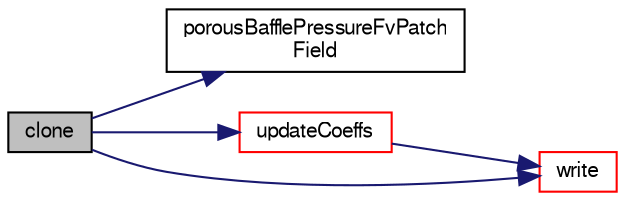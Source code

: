 digraph "clone"
{
  bgcolor="transparent";
  edge [fontname="FreeSans",fontsize="10",labelfontname="FreeSans",labelfontsize="10"];
  node [fontname="FreeSans",fontsize="10",shape=record];
  rankdir="LR";
  Node293 [label="clone",height=0.2,width=0.4,color="black", fillcolor="grey75", style="filled", fontcolor="black"];
  Node293 -> Node294 [color="midnightblue",fontsize="10",style="solid",fontname="FreeSans"];
  Node294 [label="porousBafflePressureFvPatch\lField",height=0.2,width=0.4,color="black",URL="$a30826.html#a985a2c64acbd5b3d6c55be3cbb860d02",tooltip="Construct from patch and internal field. "];
  Node293 -> Node295 [color="midnightblue",fontsize="10",style="solid",fontname="FreeSans"];
  Node295 [label="updateCoeffs",height=0.2,width=0.4,color="red",URL="$a30826.html#a7e24eafac629d3733181cd942d4c902f",tooltip="Update the coefficients associated with the patch field. "];
  Node295 -> Node408 [color="midnightblue",fontsize="10",style="solid",fontname="FreeSans"];
  Node408 [label="write",height=0.2,width=0.4,color="red",URL="$a30826.html#a293fdfec8bdfbd5c3913ab4c9f3454ff",tooltip="Write. "];
  Node293 -> Node408 [color="midnightblue",fontsize="10",style="solid",fontname="FreeSans"];
}
